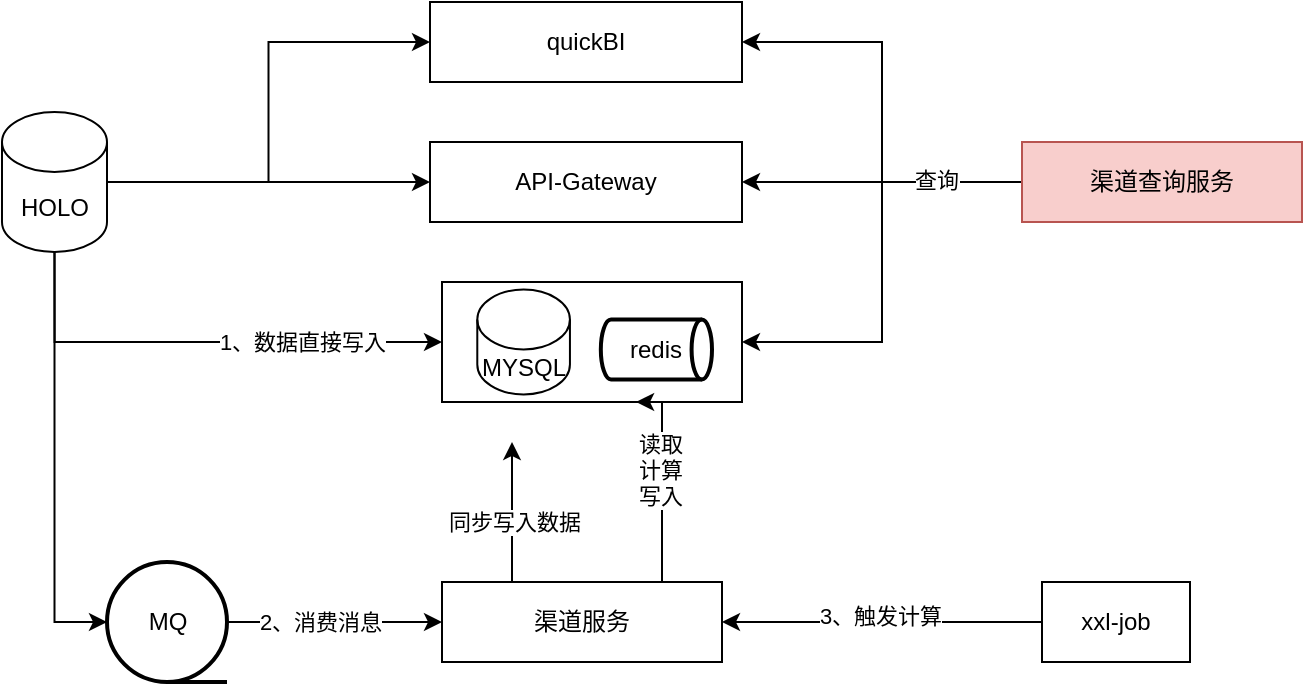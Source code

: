 <mxfile version="27.0.9">
  <diagram name="第 1 页" id="uT5XYs6UictxqT_nQJGg">
    <mxGraphModel dx="983" dy="794" grid="1" gridSize="10" guides="1" tooltips="1" connect="1" arrows="1" fold="1" page="1" pageScale="1" pageWidth="827" pageHeight="1169" math="0" shadow="0">
      <root>
        <mxCell id="0" />
        <mxCell id="1" parent="0" />
        <mxCell id="Xj7MVIoBm8f07yktk7jp-24" style="edgeStyle=orthogonalEdgeStyle;rounded=0;orthogonalLoop=1;jettySize=auto;html=1;exitX=0.5;exitY=1;exitDx=0;exitDy=0;exitPerimeter=0;entryX=0;entryY=0.5;entryDx=0;entryDy=0;" edge="1" parent="1" source="X29Cv0jLeG4FGPxGaaAt-1" target="Xj7MVIoBm8f07yktk7jp-22">
          <mxGeometry relative="1" as="geometry" />
        </mxCell>
        <mxCell id="Xj7MVIoBm8f07yktk7jp-25" value="1、数据直接写入" style="edgeLabel;html=1;align=center;verticalAlign=middle;resizable=0;points=[];" vertex="1" connectable="0" parent="Xj7MVIoBm8f07yktk7jp-24">
          <mxGeometry x="-0.033" y="1" relative="1" as="geometry">
            <mxPoint x="53" y="1" as="offset" />
          </mxGeometry>
        </mxCell>
        <mxCell id="Xj7MVIoBm8f07yktk7jp-33" style="edgeStyle=orthogonalEdgeStyle;rounded=0;orthogonalLoop=1;jettySize=auto;html=1;exitX=1;exitY=0.5;exitDx=0;exitDy=0;exitPerimeter=0;entryX=0;entryY=0.5;entryDx=0;entryDy=0;" edge="1" parent="1" source="X29Cv0jLeG4FGPxGaaAt-1" target="X29Cv0jLeG4FGPxGaaAt-18">
          <mxGeometry relative="1" as="geometry" />
        </mxCell>
        <mxCell id="Xj7MVIoBm8f07yktk7jp-34" style="edgeStyle=orthogonalEdgeStyle;rounded=0;orthogonalLoop=1;jettySize=auto;html=1;entryX=0;entryY=0.5;entryDx=0;entryDy=0;" edge="1" parent="1" source="X29Cv0jLeG4FGPxGaaAt-1" target="X29Cv0jLeG4FGPxGaaAt-17">
          <mxGeometry relative="1" as="geometry" />
        </mxCell>
        <mxCell id="X29Cv0jLeG4FGPxGaaAt-1" value="HOLO" style="shape=cylinder3;whiteSpace=wrap;html=1;boundedLbl=1;backgroundOutline=1;size=15;" parent="1" vertex="1">
          <mxGeometry x="70" y="405" width="52.5" height="70" as="geometry" />
        </mxCell>
        <mxCell id="Xj7MVIoBm8f07yktk7jp-2" style="edgeStyle=orthogonalEdgeStyle;rounded=0;orthogonalLoop=1;jettySize=auto;html=1;entryX=0;entryY=0.5;entryDx=0;entryDy=0;" edge="1" parent="1" source="X29Cv0jLeG4FGPxGaaAt-12" target="Xj7MVIoBm8f07yktk7jp-3">
          <mxGeometry relative="1" as="geometry">
            <mxPoint x="280" y="530" as="targetPoint" />
          </mxGeometry>
        </mxCell>
        <mxCell id="Xj7MVIoBm8f07yktk7jp-9" value="2、消费消息" style="edgeLabel;html=1;align=center;verticalAlign=middle;resizable=0;points=[];" vertex="1" connectable="0" parent="Xj7MVIoBm8f07yktk7jp-2">
          <mxGeometry x="-0.275" y="3" relative="1" as="geometry">
            <mxPoint x="7" y="3" as="offset" />
          </mxGeometry>
        </mxCell>
        <mxCell id="X29Cv0jLeG4FGPxGaaAt-12" value="MQ" style="strokeWidth=2;html=1;shape=mxgraph.flowchart.sequential_data;whiteSpace=wrap;" parent="1" vertex="1">
          <mxGeometry x="122.5" y="630" width="60" height="60" as="geometry" />
        </mxCell>
        <mxCell id="X29Cv0jLeG4FGPxGaaAt-17" value="quickBI" style="rounded=0;whiteSpace=wrap;html=1;" parent="1" vertex="1">
          <mxGeometry x="284" y="350" width="156" height="40" as="geometry" />
        </mxCell>
        <mxCell id="X29Cv0jLeG4FGPxGaaAt-18" value="API-Gateway" style="rounded=0;whiteSpace=wrap;html=1;" parent="1" vertex="1">
          <mxGeometry x="284" y="420" width="156" height="40" as="geometry" />
        </mxCell>
        <mxCell id="Xj7MVIoBm8f07yktk7jp-14" style="edgeStyle=orthogonalEdgeStyle;rounded=0;orthogonalLoop=1;jettySize=auto;html=1;entryX=1;entryY=0.5;entryDx=0;entryDy=0;" edge="1" parent="1" source="Xj7MVIoBm8f07yktk7jp-1" target="Xj7MVIoBm8f07yktk7jp-3">
          <mxGeometry relative="1" as="geometry" />
        </mxCell>
        <mxCell id="Xj7MVIoBm8f07yktk7jp-17" value="3、触发计算" style="edgeLabel;html=1;align=center;verticalAlign=middle;resizable=0;points=[];" vertex="1" connectable="0" parent="Xj7MVIoBm8f07yktk7jp-14">
          <mxGeometry x="0.018" y="-3" relative="1" as="geometry">
            <mxPoint as="offset" />
          </mxGeometry>
        </mxCell>
        <mxCell id="Xj7MVIoBm8f07yktk7jp-1" value="xxl-job" style="rounded=0;whiteSpace=wrap;html=1;" vertex="1" parent="1">
          <mxGeometry x="590" y="640" width="74" height="40" as="geometry" />
        </mxCell>
        <mxCell id="Xj7MVIoBm8f07yktk7jp-28" style="edgeStyle=orthogonalEdgeStyle;rounded=0;orthogonalLoop=1;jettySize=auto;html=1;exitX=0.25;exitY=0;exitDx=0;exitDy=0;" edge="1" parent="1" source="Xj7MVIoBm8f07yktk7jp-3">
          <mxGeometry relative="1" as="geometry">
            <mxPoint x="325" y="570" as="targetPoint" />
          </mxGeometry>
        </mxCell>
        <mxCell id="Xj7MVIoBm8f07yktk7jp-29" value="同步写入数据" style="edgeLabel;html=1;align=center;verticalAlign=middle;resizable=0;points=[];" vertex="1" connectable="0" parent="Xj7MVIoBm8f07yktk7jp-28">
          <mxGeometry x="-0.149" y="-1" relative="1" as="geometry">
            <mxPoint as="offset" />
          </mxGeometry>
        </mxCell>
        <mxCell id="Xj7MVIoBm8f07yktk7jp-3" value="渠道服务" style="rounded=0;whiteSpace=wrap;html=1;" vertex="1" parent="1">
          <mxGeometry x="290" y="640" width="140" height="40" as="geometry" />
        </mxCell>
        <mxCell id="Xj7MVIoBm8f07yktk7jp-8" style="edgeStyle=orthogonalEdgeStyle;rounded=0;orthogonalLoop=1;jettySize=auto;html=1;entryX=0;entryY=0.5;entryDx=0;entryDy=0;entryPerimeter=0;" edge="1" parent="1" source="X29Cv0jLeG4FGPxGaaAt-1" target="X29Cv0jLeG4FGPxGaaAt-12">
          <mxGeometry relative="1" as="geometry" />
        </mxCell>
        <mxCell id="Xj7MVIoBm8f07yktk7jp-23" value="" style="group" vertex="1" connectable="0" parent="1">
          <mxGeometry x="290" y="490" width="150" height="60" as="geometry" />
        </mxCell>
        <mxCell id="Xj7MVIoBm8f07yktk7jp-22" value="" style="rounded=0;whiteSpace=wrap;html=1;" vertex="1" parent="Xj7MVIoBm8f07yktk7jp-23">
          <mxGeometry width="150" height="60" as="geometry" />
        </mxCell>
        <mxCell id="Xj7MVIoBm8f07yktk7jp-20" value="MYSQL" style="shape=cylinder3;whiteSpace=wrap;html=1;boundedLbl=1;backgroundOutline=1;size=15;" vertex="1" parent="Xj7MVIoBm8f07yktk7jp-23">
          <mxGeometry x="17.647" y="3.75" width="46.324" height="52.5" as="geometry" />
        </mxCell>
        <mxCell id="Xj7MVIoBm8f07yktk7jp-21" value="redis" style="strokeWidth=2;html=1;shape=mxgraph.flowchart.direct_data;whiteSpace=wrap;" vertex="1" parent="Xj7MVIoBm8f07yktk7jp-23">
          <mxGeometry x="79.412" y="18.75" width="55.588" height="30" as="geometry" />
        </mxCell>
        <mxCell id="Xj7MVIoBm8f07yktk7jp-30" style="edgeStyle=orthogonalEdgeStyle;rounded=0;orthogonalLoop=1;jettySize=auto;html=1;exitX=0.75;exitY=0;exitDx=0;exitDy=0;entryX=0.647;entryY=1;entryDx=0;entryDy=0;entryPerimeter=0;" edge="1" parent="1" target="Xj7MVIoBm8f07yktk7jp-22">
          <mxGeometry relative="1" as="geometry">
            <mxPoint x="394" y="640" as="sourcePoint" />
            <mxPoint x="393" y="570" as="targetPoint" />
            <Array as="points">
              <mxPoint x="400" y="640" />
            </Array>
          </mxGeometry>
        </mxCell>
        <mxCell id="Xj7MVIoBm8f07yktk7jp-31" value="读取&lt;div&gt;计算&lt;/div&gt;&lt;div&gt;&lt;span style=&quot;background-color: light-dark(#ffffff, var(--ge-dark-color, #121212)); color: light-dark(rgb(0, 0, 0), rgb(255, 255, 255));&quot;&gt;写入&lt;/span&gt;&lt;/div&gt;" style="edgeLabel;html=1;align=center;verticalAlign=middle;resizable=0;points=[];" vertex="1" connectable="0" parent="Xj7MVIoBm8f07yktk7jp-30">
          <mxGeometry x="0.578" y="1" relative="1" as="geometry">
            <mxPoint y="24" as="offset" />
          </mxGeometry>
        </mxCell>
        <mxCell id="Xj7MVIoBm8f07yktk7jp-36" style="edgeStyle=orthogonalEdgeStyle;rounded=0;orthogonalLoop=1;jettySize=auto;html=1;entryX=1;entryY=0.5;entryDx=0;entryDy=0;" edge="1" parent="1" source="Xj7MVIoBm8f07yktk7jp-35" target="X29Cv0jLeG4FGPxGaaAt-17">
          <mxGeometry relative="1" as="geometry" />
        </mxCell>
        <mxCell id="Xj7MVIoBm8f07yktk7jp-37" style="edgeStyle=orthogonalEdgeStyle;rounded=0;orthogonalLoop=1;jettySize=auto;html=1;exitX=0;exitY=0.5;exitDx=0;exitDy=0;" edge="1" parent="1" source="Xj7MVIoBm8f07yktk7jp-35" target="X29Cv0jLeG4FGPxGaaAt-18">
          <mxGeometry relative="1" as="geometry" />
        </mxCell>
        <mxCell id="Xj7MVIoBm8f07yktk7jp-38" style="edgeStyle=orthogonalEdgeStyle;rounded=0;orthogonalLoop=1;jettySize=auto;html=1;exitX=0;exitY=0.5;exitDx=0;exitDy=0;entryX=1;entryY=0.5;entryDx=0;entryDy=0;" edge="1" parent="1" source="Xj7MVIoBm8f07yktk7jp-35" target="Xj7MVIoBm8f07yktk7jp-22">
          <mxGeometry relative="1" as="geometry" />
        </mxCell>
        <mxCell id="Xj7MVIoBm8f07yktk7jp-39" value="查询" style="edgeLabel;html=1;align=center;verticalAlign=middle;resizable=0;points=[];" vertex="1" connectable="0" parent="Xj7MVIoBm8f07yktk7jp-38">
          <mxGeometry x="-0.609" y="-1" relative="1" as="geometry">
            <mxPoint as="offset" />
          </mxGeometry>
        </mxCell>
        <mxCell id="Xj7MVIoBm8f07yktk7jp-35" value="渠道查询服务" style="rounded=0;whiteSpace=wrap;html=1;fillColor=#f8cecc;strokeColor=#b85450;" vertex="1" parent="1">
          <mxGeometry x="580" y="420" width="140" height="40" as="geometry" />
        </mxCell>
      </root>
    </mxGraphModel>
  </diagram>
</mxfile>
